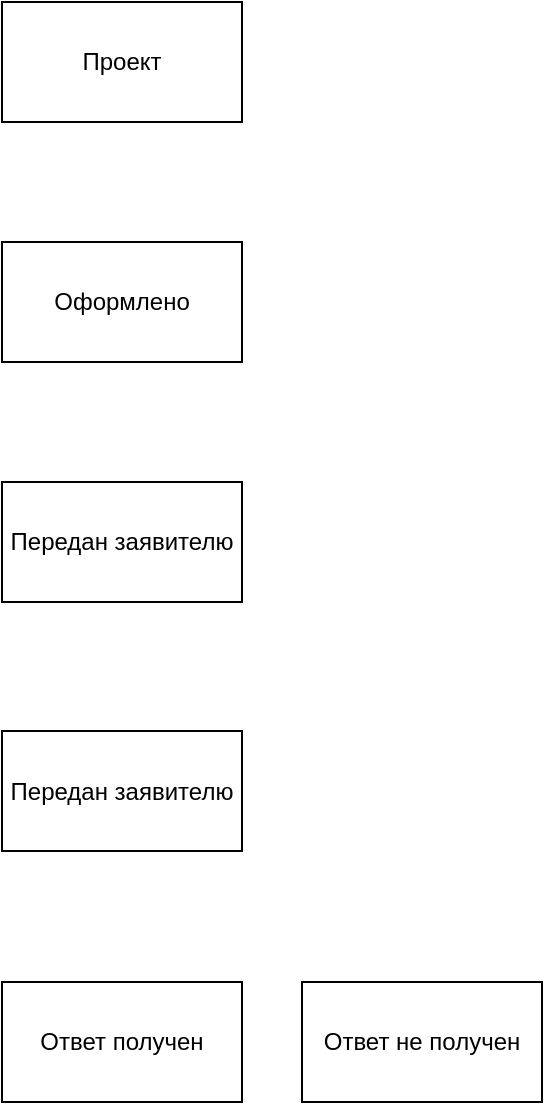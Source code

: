 <mxfile version="20.6.0" type="github">
  <diagram id="DtH2Y51N2P6LpI5TNhch" name="Страница 1">
    <mxGraphModel dx="599" dy="792" grid="1" gridSize="10" guides="1" tooltips="1" connect="1" arrows="1" fold="1" page="1" pageScale="1" pageWidth="827" pageHeight="1169" math="0" shadow="0">
      <root>
        <mxCell id="0" />
        <mxCell id="1" parent="0" />
        <mxCell id="Z5EfccPca7Q9Xv_PAJAf-1" value="Проект" style="rounded=0;whiteSpace=wrap;html=1;" vertex="1" parent="1">
          <mxGeometry x="240" y="160" width="120" height="60" as="geometry" />
        </mxCell>
        <mxCell id="Z5EfccPca7Q9Xv_PAJAf-2" value="Оформлено" style="rounded=0;whiteSpace=wrap;html=1;" vertex="1" parent="1">
          <mxGeometry x="240" y="280" width="120" height="60" as="geometry" />
        </mxCell>
        <mxCell id="Z5EfccPca7Q9Xv_PAJAf-3" value="Передан заявителю" style="rounded=0;whiteSpace=wrap;html=1;" vertex="1" parent="1">
          <mxGeometry x="240" y="400" width="120" height="60" as="geometry" />
        </mxCell>
        <mxCell id="Z5EfccPca7Q9Xv_PAJAf-4" value="Передан заявителю" style="rounded=0;whiteSpace=wrap;html=1;" vertex="1" parent="1">
          <mxGeometry x="240" y="524.5" width="120" height="60" as="geometry" />
        </mxCell>
        <mxCell id="Z5EfccPca7Q9Xv_PAJAf-5" value="Ответ получен" style="rounded=0;whiteSpace=wrap;html=1;" vertex="1" parent="1">
          <mxGeometry x="240" y="650" width="120" height="60" as="geometry" />
        </mxCell>
        <mxCell id="Z5EfccPca7Q9Xv_PAJAf-6" value="Ответ не получен" style="rounded=0;whiteSpace=wrap;html=1;" vertex="1" parent="1">
          <mxGeometry x="390" y="650" width="120" height="60" as="geometry" />
        </mxCell>
      </root>
    </mxGraphModel>
  </diagram>
</mxfile>
